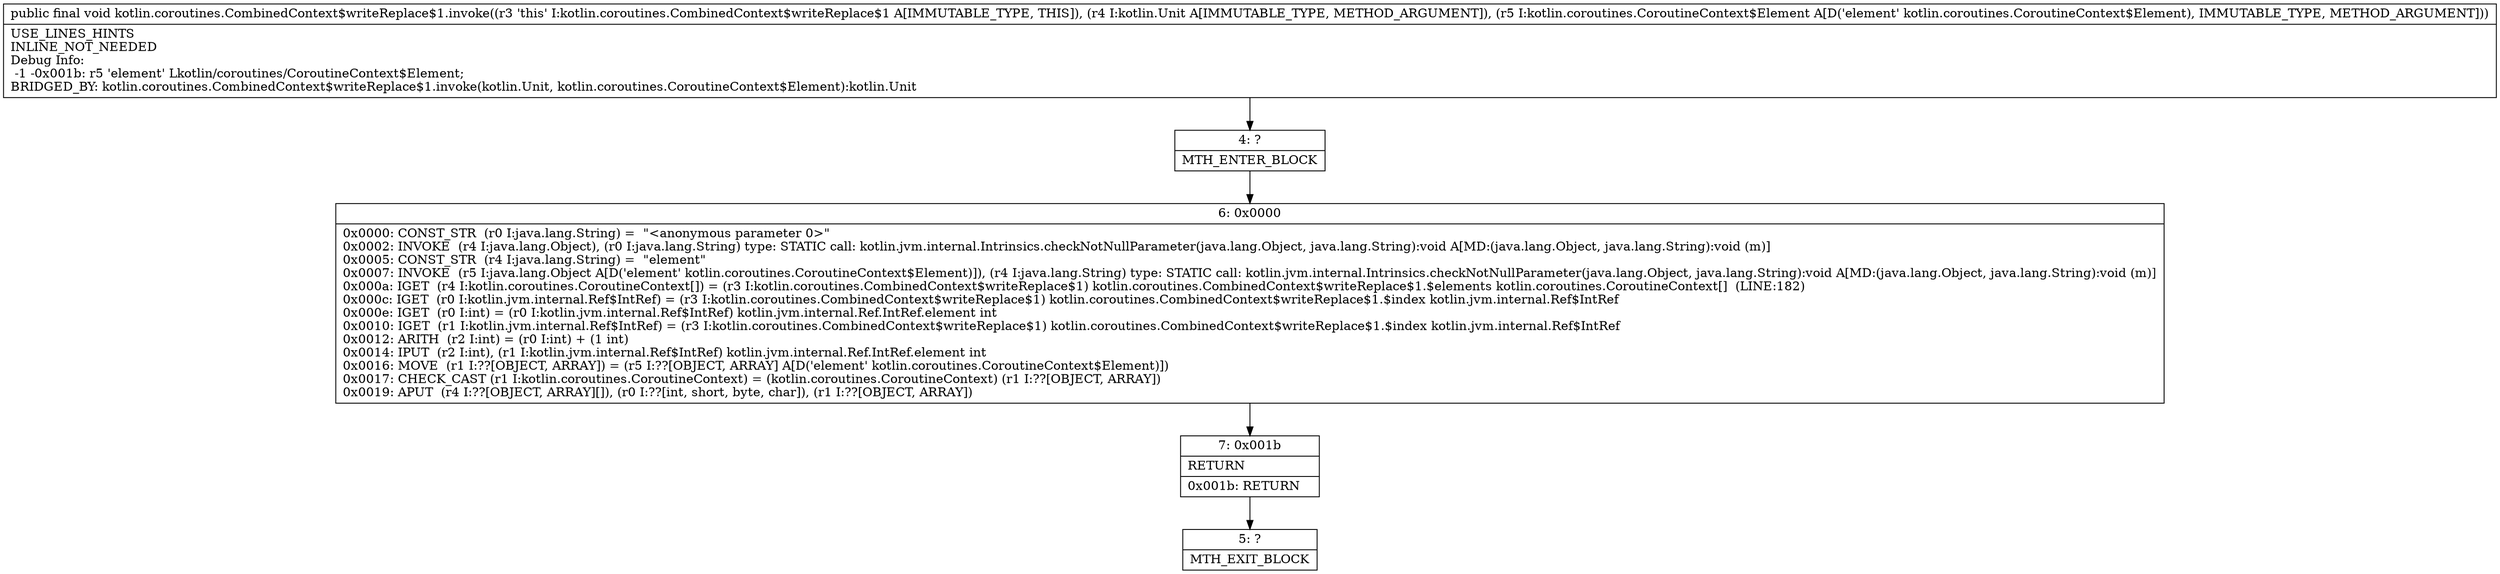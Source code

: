 digraph "CFG forkotlin.coroutines.CombinedContext$writeReplace$1.invoke(Lkotlin\/Unit;Lkotlin\/coroutines\/CoroutineContext$Element;)V" {
Node_4 [shape=record,label="{4\:\ ?|MTH_ENTER_BLOCK\l}"];
Node_6 [shape=record,label="{6\:\ 0x0000|0x0000: CONST_STR  (r0 I:java.lang.String) =  \"\<anonymous parameter 0\>\" \l0x0002: INVOKE  (r4 I:java.lang.Object), (r0 I:java.lang.String) type: STATIC call: kotlin.jvm.internal.Intrinsics.checkNotNullParameter(java.lang.Object, java.lang.String):void A[MD:(java.lang.Object, java.lang.String):void (m)]\l0x0005: CONST_STR  (r4 I:java.lang.String) =  \"element\" \l0x0007: INVOKE  (r5 I:java.lang.Object A[D('element' kotlin.coroutines.CoroutineContext$Element)]), (r4 I:java.lang.String) type: STATIC call: kotlin.jvm.internal.Intrinsics.checkNotNullParameter(java.lang.Object, java.lang.String):void A[MD:(java.lang.Object, java.lang.String):void (m)]\l0x000a: IGET  (r4 I:kotlin.coroutines.CoroutineContext[]) = (r3 I:kotlin.coroutines.CombinedContext$writeReplace$1) kotlin.coroutines.CombinedContext$writeReplace$1.$elements kotlin.coroutines.CoroutineContext[]  (LINE:182)\l0x000c: IGET  (r0 I:kotlin.jvm.internal.Ref$IntRef) = (r3 I:kotlin.coroutines.CombinedContext$writeReplace$1) kotlin.coroutines.CombinedContext$writeReplace$1.$index kotlin.jvm.internal.Ref$IntRef \l0x000e: IGET  (r0 I:int) = (r0 I:kotlin.jvm.internal.Ref$IntRef) kotlin.jvm.internal.Ref.IntRef.element int \l0x0010: IGET  (r1 I:kotlin.jvm.internal.Ref$IntRef) = (r3 I:kotlin.coroutines.CombinedContext$writeReplace$1) kotlin.coroutines.CombinedContext$writeReplace$1.$index kotlin.jvm.internal.Ref$IntRef \l0x0012: ARITH  (r2 I:int) = (r0 I:int) + (1 int) \l0x0014: IPUT  (r2 I:int), (r1 I:kotlin.jvm.internal.Ref$IntRef) kotlin.jvm.internal.Ref.IntRef.element int \l0x0016: MOVE  (r1 I:??[OBJECT, ARRAY]) = (r5 I:??[OBJECT, ARRAY] A[D('element' kotlin.coroutines.CoroutineContext$Element)]) \l0x0017: CHECK_CAST (r1 I:kotlin.coroutines.CoroutineContext) = (kotlin.coroutines.CoroutineContext) (r1 I:??[OBJECT, ARRAY]) \l0x0019: APUT  (r4 I:??[OBJECT, ARRAY][]), (r0 I:??[int, short, byte, char]), (r1 I:??[OBJECT, ARRAY]) \l}"];
Node_7 [shape=record,label="{7\:\ 0x001b|RETURN\l|0x001b: RETURN   \l}"];
Node_5 [shape=record,label="{5\:\ ?|MTH_EXIT_BLOCK\l}"];
MethodNode[shape=record,label="{public final void kotlin.coroutines.CombinedContext$writeReplace$1.invoke((r3 'this' I:kotlin.coroutines.CombinedContext$writeReplace$1 A[IMMUTABLE_TYPE, THIS]), (r4 I:kotlin.Unit A[IMMUTABLE_TYPE, METHOD_ARGUMENT]), (r5 I:kotlin.coroutines.CoroutineContext$Element A[D('element' kotlin.coroutines.CoroutineContext$Element), IMMUTABLE_TYPE, METHOD_ARGUMENT]))  | USE_LINES_HINTS\lINLINE_NOT_NEEDED\lDebug Info:\l  \-1 \-0x001b: r5 'element' Lkotlin\/coroutines\/CoroutineContext$Element;\lBRIDGED_BY: kotlin.coroutines.CombinedContext$writeReplace$1.invoke(kotlin.Unit, kotlin.coroutines.CoroutineContext$Element):kotlin.Unit\l}"];
MethodNode -> Node_4;Node_4 -> Node_6;
Node_6 -> Node_7;
Node_7 -> Node_5;
}

